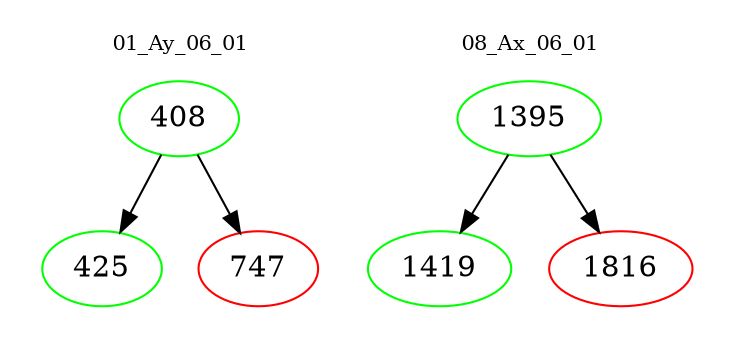 digraph{
subgraph cluster_0 {
color = white
label = "01_Ay_06_01";
fontsize=10;
T0_408 [label="408", color="green"]
T0_408 -> T0_425 [color="black"]
T0_425 [label="425", color="green"]
T0_408 -> T0_747 [color="black"]
T0_747 [label="747", color="red"]
}
subgraph cluster_1 {
color = white
label = "08_Ax_06_01";
fontsize=10;
T1_1395 [label="1395", color="green"]
T1_1395 -> T1_1419 [color="black"]
T1_1419 [label="1419", color="green"]
T1_1395 -> T1_1816 [color="black"]
T1_1816 [label="1816", color="red"]
}
}
